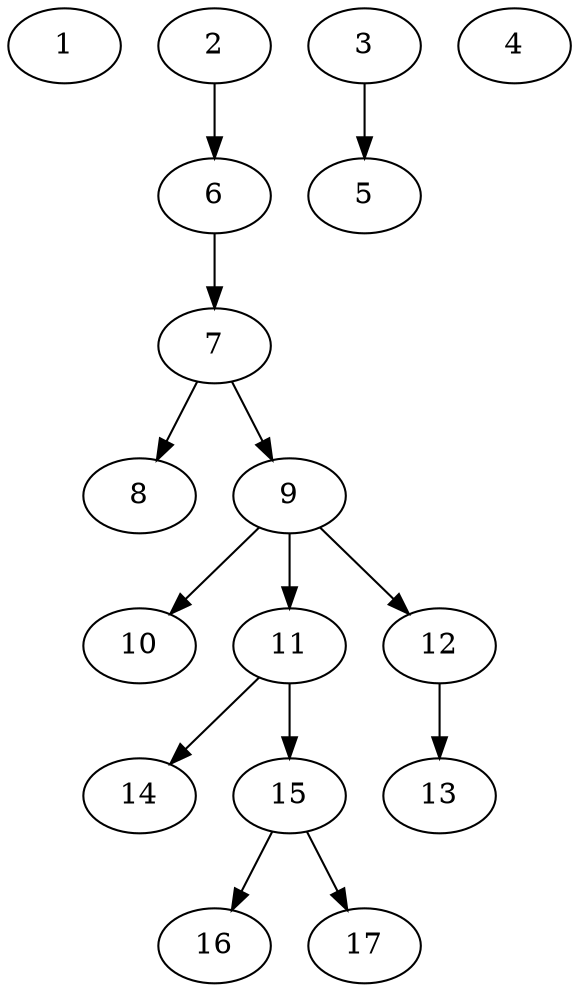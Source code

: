 // DAG (tier=1-easy, mode=compute, n=17, ccr=0.258, fat=0.443, density=0.340, regular=0.628, jump=0.051, mindata=262144, maxdata=2097152)
// DAG automatically generated by daggen at Sun Aug 24 16:33:32 2025
// /home/ermia/Project/Environments/daggen/bin/daggen --dot --ccr 0.258 --fat 0.443 --regular 0.628 --density 0.340 --jump 0.051 --mindata 262144 --maxdata 2097152 -n 17 
digraph G {
  1 [size="224948357138340", alpha="0.13", expect_size="112474178569170"]
  2 [size="378813389141092", alpha="0.07", expect_size="189406694570546"]
  2 -> 6 [size ="24615271268352"]
  3 [size="37200833464500224", alpha="0.09", expect_size="18600416732250112"]
  3 -> 5 [size ="891507703808"]
  4 [size="6522662568429816", alpha="0.03", expect_size="3261331284214908"]
  5 [size="4371010353572504", alpha="0.06", expect_size="2185505176786252"]
  6 [size="1724132169418276864", alpha="0.14", expect_size="862066084709138432"]
  6 -> 7 [size ="11502803222528"]
  7 [size="3048524081113595904", alpha="0.14", expect_size="1524262040556797952"]
  7 -> 8 [size ="16819628802048"]
  7 -> 9 [size ="16819628802048"]
  8 [size="668680191937906", alpha="0.05", expect_size="334340095968953"]
  9 [size="3573380746594746368", alpha="0.10", expect_size="1786690373297373184"]
  9 -> 10 [size ="18698618273792"]
  9 -> 11 [size ="18698618273792"]
  9 -> 12 [size ="18698618273792"]
  10 [size="234259711158952", alpha="0.09", expect_size="117129855579476"]
  11 [size="153957218939187", alpha="0.01", expect_size="76978609469593"]
  11 -> 14 [size ="12140068995072"]
  11 -> 15 [size ="12140068995072"]
  12 [size="5158400005778725", alpha="0.09", expect_size="2579200002889362"]
  12 -> 13 [size ="3080598847488"]
  13 [size="63315652800194648", alpha="0.08", expect_size="31657826400097324"]
  14 [size="296729419281250", alpha="0.01", expect_size="148364709640625"]
  15 [size="775182282851724", alpha="0.09", expect_size="387591141425862"]
  15 -> 16 [size ="13808395354112"]
  15 -> 17 [size ="13808395354112"]
  16 [size="47514210167250", alpha="0.17", expect_size="23757105083625"]
  17 [size="19157353276358804", alpha="0.18", expect_size="9578676638179402"]
}